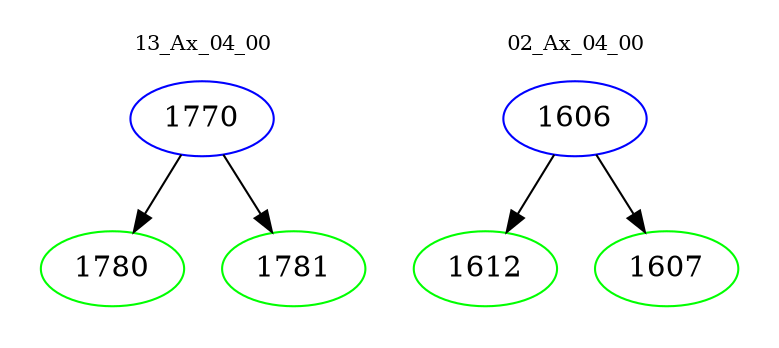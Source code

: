 digraph{
subgraph cluster_0 {
color = white
label = "13_Ax_04_00";
fontsize=10;
T0_1770 [label="1770", color="blue"]
T0_1770 -> T0_1780 [color="black"]
T0_1780 [label="1780", color="green"]
T0_1770 -> T0_1781 [color="black"]
T0_1781 [label="1781", color="green"]
}
subgraph cluster_1 {
color = white
label = "02_Ax_04_00";
fontsize=10;
T1_1606 [label="1606", color="blue"]
T1_1606 -> T1_1612 [color="black"]
T1_1612 [label="1612", color="green"]
T1_1606 -> T1_1607 [color="black"]
T1_1607 [label="1607", color="green"]
}
}

